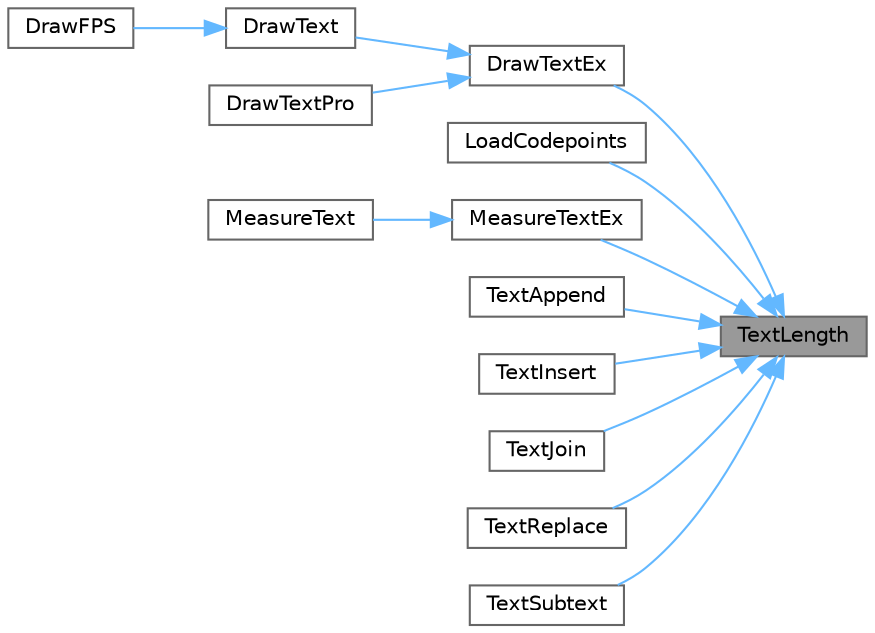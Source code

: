 digraph "TextLength"
{
 // LATEX_PDF_SIZE
  bgcolor="transparent";
  edge [fontname=Helvetica,fontsize=10,labelfontname=Helvetica,labelfontsize=10];
  node [fontname=Helvetica,fontsize=10,shape=box,height=0.2,width=0.4];
  rankdir="RL";
  Node1 [id="Node000001",label="TextLength",height=0.2,width=0.4,color="gray40", fillcolor="grey60", style="filled", fontcolor="black",tooltip=" "];
  Node1 -> Node2 [id="edge25_Node000001_Node000002",dir="back",color="steelblue1",style="solid",tooltip=" "];
  Node2 [id="Node000002",label="DrawTextEx",height=0.2,width=0.4,color="grey40", fillcolor="white", style="filled",URL="$_classes_2lib_2rtext_8c.html#afa48e7e0974c35abf9b50f04e62ed9e7",tooltip=" "];
  Node2 -> Node3 [id="edge26_Node000002_Node000003",dir="back",color="steelblue1",style="solid",tooltip=" "];
  Node3 [id="Node000003",label="DrawText",height=0.2,width=0.4,color="grey40", fillcolor="white", style="filled",URL="$_classes_2lib_2rtext_8c.html#ab75e0f9fe436edf4a3aa5abed4df28ca",tooltip=" "];
  Node3 -> Node4 [id="edge27_Node000003_Node000004",dir="back",color="steelblue1",style="solid",tooltip=" "];
  Node4 [id="Node000004",label="DrawFPS",height=0.2,width=0.4,color="grey40", fillcolor="white", style="filled",URL="$_classes_2lib_2rtext_8c.html#a7ced13adb512f945c159aa3a7aa6175e",tooltip=" "];
  Node2 -> Node5 [id="edge28_Node000002_Node000005",dir="back",color="steelblue1",style="solid",tooltip=" "];
  Node5 [id="Node000005",label="DrawTextPro",height=0.2,width=0.4,color="grey40", fillcolor="white", style="filled",URL="$_old_2_classes_2lib_2rtext_8c.html#a7337783b45718ef25477f7881c78a67a",tooltip=" "];
  Node1 -> Node6 [id="edge29_Node000001_Node000006",dir="back",color="steelblue1",style="solid",tooltip=" "];
  Node6 [id="Node000006",label="LoadCodepoints",height=0.2,width=0.4,color="grey40", fillcolor="white", style="filled",URL="$_old_2_classes_2lib_2rtext_8c.html#a1c20fb8d30b44873a6728909ed5f6847",tooltip=" "];
  Node1 -> Node7 [id="edge30_Node000001_Node000007",dir="back",color="steelblue1",style="solid",tooltip=" "];
  Node7 [id="Node000007",label="MeasureTextEx",height=0.2,width=0.4,color="grey40", fillcolor="white", style="filled",URL="$_classes_2lib_2rtext_8c.html#a4ea62af28450b68a1c99c00a1fc562ca",tooltip=" "];
  Node7 -> Node8 [id="edge31_Node000007_Node000008",dir="back",color="steelblue1",style="solid",tooltip=" "];
  Node8 [id="Node000008",label="MeasureText",height=0.2,width=0.4,color="grey40", fillcolor="white", style="filled",URL="$_classes_2lib_2rtext_8c.html#a34469970dc39e965e5aab01140e2932f",tooltip=" "];
  Node1 -> Node9 [id="edge32_Node000001_Node000009",dir="back",color="steelblue1",style="solid",tooltip=" "];
  Node9 [id="Node000009",label="TextAppend",height=0.2,width=0.4,color="grey40", fillcolor="white", style="filled",URL="$_classes_2lib_2rtext_8c.html#a30b12f937ee26c5ff847d62250dc2d2c",tooltip=" "];
  Node1 -> Node10 [id="edge33_Node000001_Node000010",dir="back",color="steelblue1",style="solid",tooltip=" "];
  Node10 [id="Node000010",label="TextInsert",height=0.2,width=0.4,color="grey40", fillcolor="white", style="filled",URL="$_classes_2lib_2rtext_8c.html#a942e58dc390f0fc698844ba73533c05d",tooltip=" "];
  Node1 -> Node11 [id="edge34_Node000001_Node000011",dir="back",color="steelblue1",style="solid",tooltip=" "];
  Node11 [id="Node000011",label="TextJoin",height=0.2,width=0.4,color="grey40", fillcolor="white", style="filled",URL="$_classes_2lib_2rtext_8c.html#a929ab4dbd523239258ed5f5b05e819e6",tooltip=" "];
  Node1 -> Node12 [id="edge35_Node000001_Node000012",dir="back",color="steelblue1",style="solid",tooltip=" "];
  Node12 [id="Node000012",label="TextReplace",height=0.2,width=0.4,color="grey40", fillcolor="white", style="filled",URL="$_classes_2lib_2rtext_8c.html#a735836f8830f42ab79ba223c90968df8",tooltip=" "];
  Node1 -> Node13 [id="edge36_Node000001_Node000013",dir="back",color="steelblue1",style="solid",tooltip=" "];
  Node13 [id="Node000013",label="TextSubtext",height=0.2,width=0.4,color="grey40", fillcolor="white", style="filled",URL="$_classes_2lib_2rtext_8c.html#aac6306c12128752bb0a04a9f2e0b399c",tooltip=" "];
}
